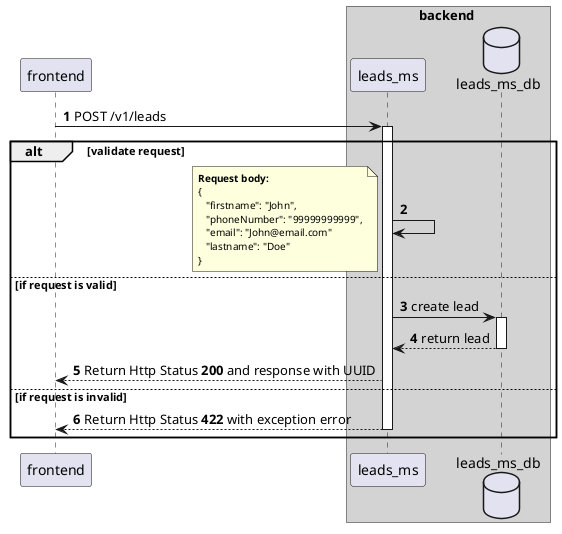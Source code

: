 @startuml
'https://plantuml.com/sequence-diagram

autonumber

participant frontend

box backend #LightGray
frontend -> leads_ms: POST /v1/leads

activate leads_ms

alt validate request
leads_ms -> leads_ms
    note left
        <size:10>**Request body:**</size>
        <size:10>{</size>
        <size:10>   "firstname": "John",</size>
        <size:10>   "phoneNumber": "99999999999",</size>
        <size:10>   "email": "John@email.com"</size>
        <size:10>   "lastname": "Doe"</size>
        <size:10>}</size>
    end note
else if request is valid
database leads_ms_db

leads_ms -> leads_ms_db: create lead
activate leads_ms_db

leads_ms_db --> leads_ms: return lead
deactivate leads_ms_db
leads_ms --> frontend: Return Http Status **200** and response with UUID

else if request is invalid
leads_ms --> frontend: Return Http Status **422** with exception error

deactivate leads_ms
end box
end

@enduml